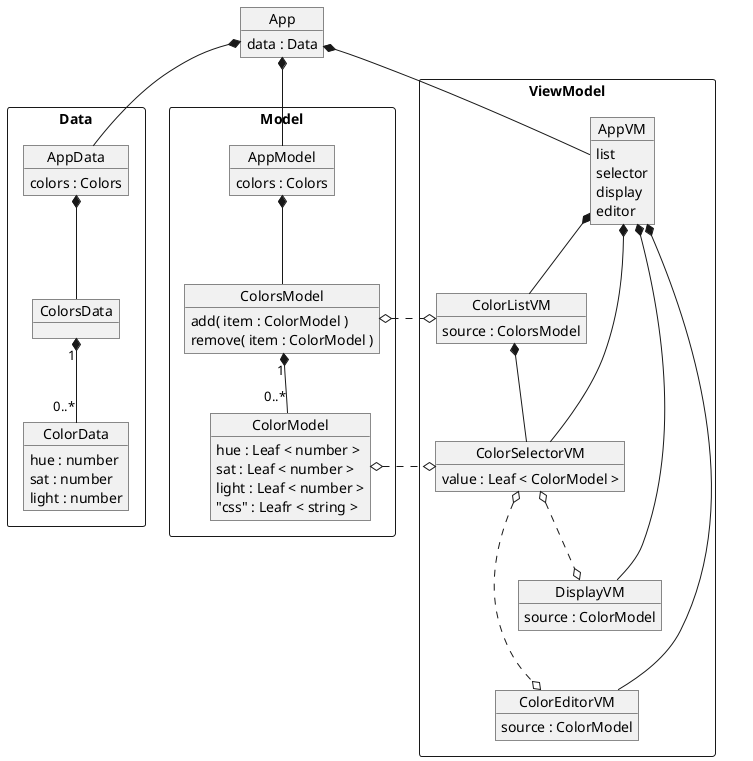@startuml

skinparam DefaultFontName "arial"

package Data <<rectangle>> {

	object AppData {
		colors : Colors
	}

	object ColorsData

	object ColorData {
		hue : number
		sat : number
		light : number
	}


	AppData *-- ColorsData
	ColorsData "1" *-- "0..*" ColorData

}

package Model <<rectangle>> {

	object AppModel {
		colors : Colors
	}

	object ColorsModel {
		add( item : ColorModel )
		remove( item : ColorModel )
	}

	object ColorModel {
		hue : Leaf < number >
		sat : Leaf < number >
		light : Leaf < number >
		"css" : Leafr < string >
	}

	AppModel *-- ColorsModel
	ColorsModel "1" *-- "0..*" ColorModel
}

package ViewModel <<rectangle>> {

	object AppVM {
		list
		selector
		display
		editor
	}

	object ColorListVM {
		source : ColorsModel
	}

	object ColorSelectorVM {
		value : Leaf < ColorModel >
	}

	object DisplayVM {
		source : ColorModel
	}

	object ColorEditorVM {
		source : ColorModel
	}

	AppVM *-- ColorListVM
	AppVM *--- ColorSelectorVM
	AppVM *---- DisplayVM
	AppVM *----- ColorEditorVM

	ColorsModel o.o ColorListVM
	ColorModel o.o ColorSelectorVM

	ColorListVM *-- ColorSelectorVM
	ColorSelectorVM o.o DisplayVM
	ColorSelectorVM o.o ColorEditorVM
}

object App {
	data : Data
}

App *-- AppData
App *-- AppModel
App *-- AppVM

@enduml
